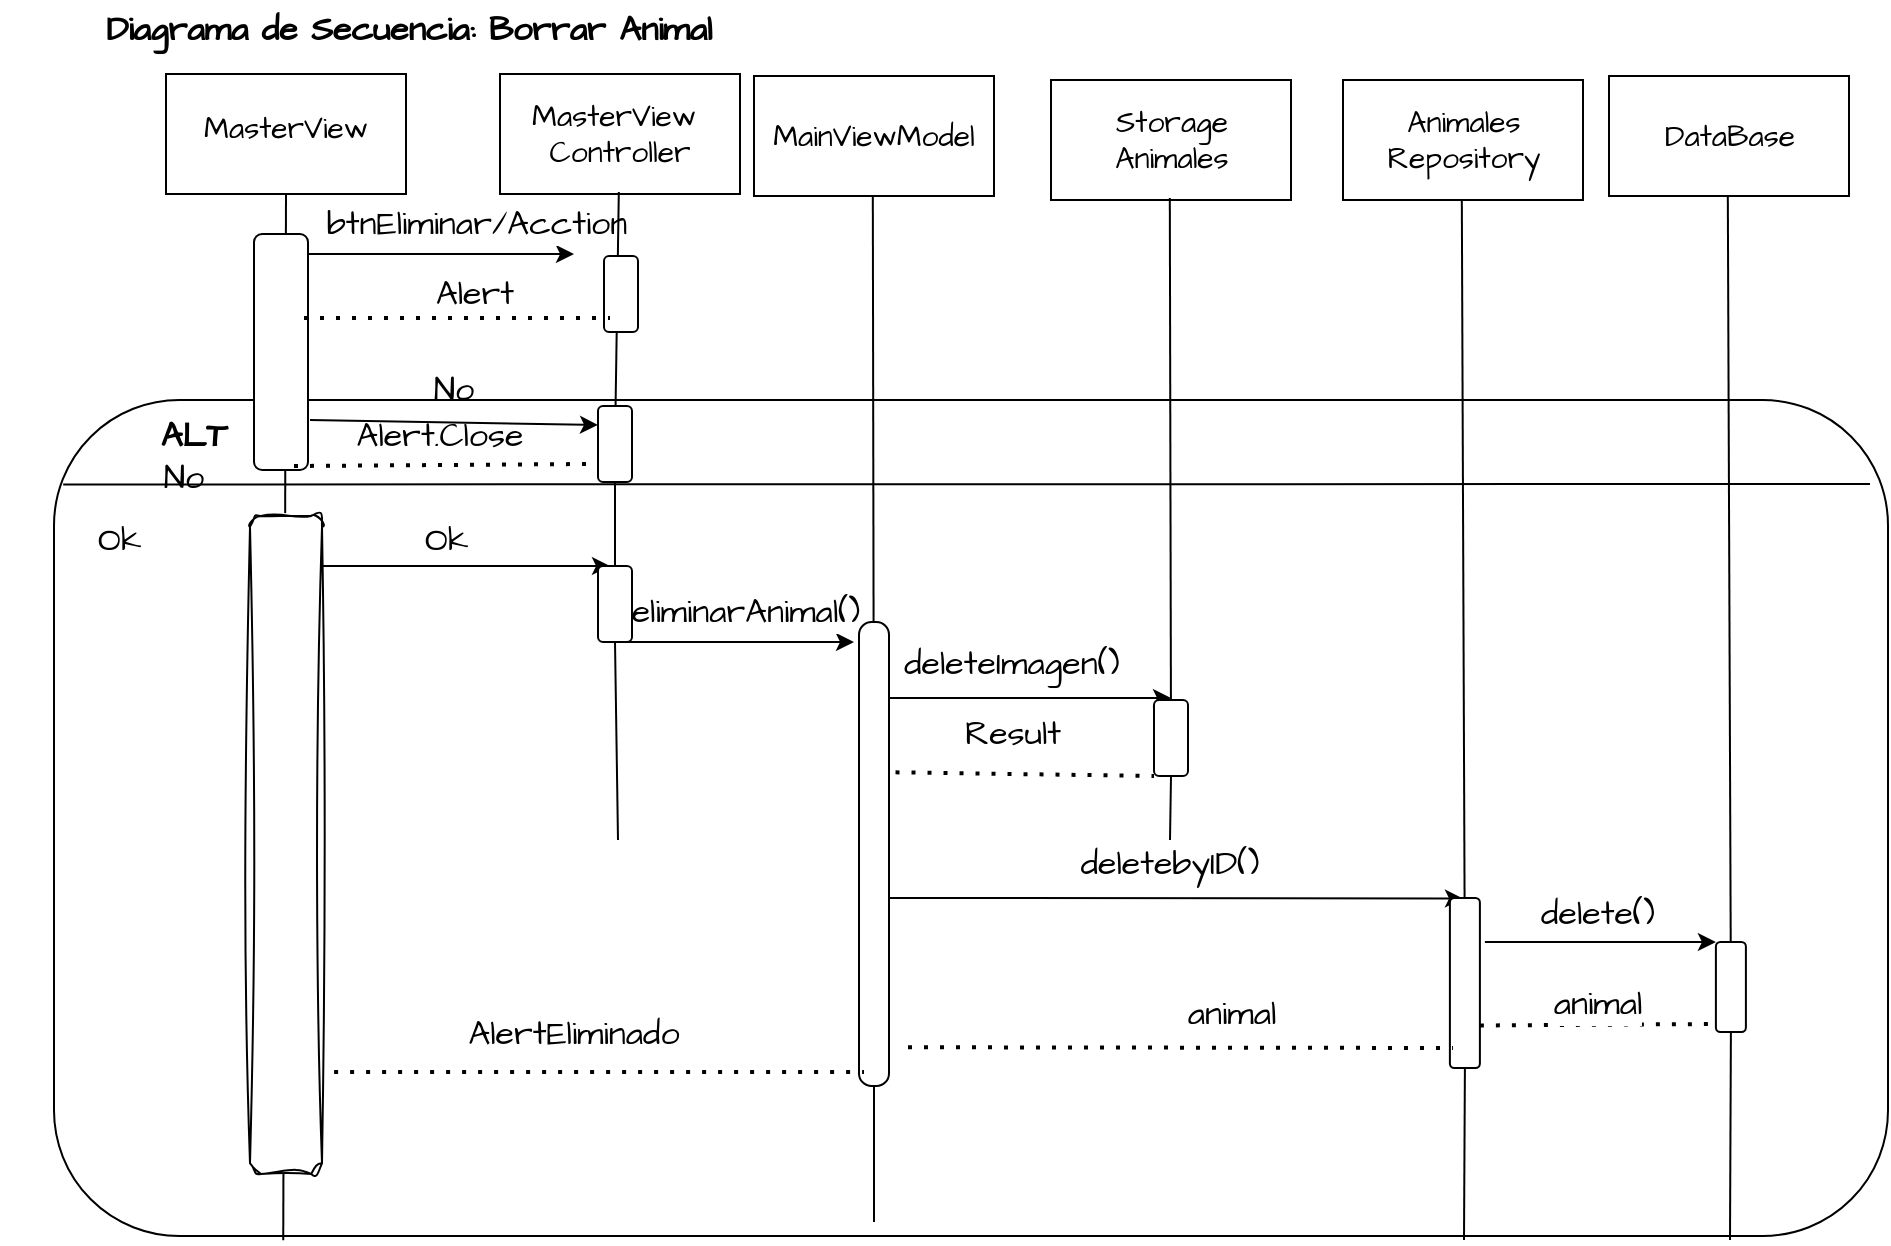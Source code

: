 <mxfile version="20.8.16" type="device"><diagram name="Página-1" id="iEvlkUuBJ5j8tvCeUPBR"><mxGraphModel dx="2480" dy="821" grid="0" gridSize="10" guides="1" tooltips="1" connect="1" arrows="1" fold="1" page="1" pageScale="1" pageWidth="1169" pageHeight="827" math="0" shadow="0"><root><mxCell id="0"/><mxCell id="1" parent="0"/><mxCell id="Ce-7Moy1NI2meAJlGpht-89" value="" style="rounded=1;whiteSpace=wrap;html=1;hachureGap=4;fontFamily=Architects Daughter;fontSource=https%3A%2F%2Ffonts.googleapis.com%2Fcss%3Ffamily%3DArchitects%2BDaughter;fontSize=17;shadow=0;labelBackgroundColor=default;" vertex="1" parent="1"><mxGeometry x="-13" y="203" width="917" height="418" as="geometry"/></mxCell><mxCell id="Ce-7Moy1NI2meAJlGpht-41" value="" style="rounded=0;whiteSpace=wrap;html=1;hachureGap=4;fontFamily=Architects Daughter;fontSource=https%3A%2F%2Ffonts.googleapis.com%2Fcss%3Ffamily%3DArchitects%2BDaughter;fontSize=15;shadow=0;labelBackgroundColor=default;" vertex="1" parent="1"><mxGeometry x="43" y="40" width="120" height="60" as="geometry"/></mxCell><mxCell id="Ce-7Moy1NI2meAJlGpht-42" value="" style="rounded=0;whiteSpace=wrap;html=1;hachureGap=4;fontFamily=Architects Daughter;fontSource=https%3A%2F%2Ffonts.googleapis.com%2Fcss%3Ffamily%3DArchitects%2BDaughter;fontSize=15;shadow=0;labelBackgroundColor=default;" vertex="1" parent="1"><mxGeometry x="210" y="40" width="120" height="60" as="geometry"/></mxCell><mxCell id="Ce-7Moy1NI2meAJlGpht-43" value="" style="rounded=0;whiteSpace=wrap;html=1;hachureGap=4;fontFamily=Architects Daughter;fontSource=https%3A%2F%2Ffonts.googleapis.com%2Fcss%3Ffamily%3DArchitects%2BDaughter;fontSize=15;shadow=0;labelBackgroundColor=default;" vertex="1" parent="1"><mxGeometry x="337" y="41" width="120" height="60" as="geometry"/></mxCell><mxCell id="Ce-7Moy1NI2meAJlGpht-46" value="MasterView" style="text;html=1;strokeColor=none;fillColor=none;align=center;verticalAlign=middle;whiteSpace=wrap;rounded=0;fontSize=15;fontFamily=Architects Daughter;shadow=0;labelBackgroundColor=default;" vertex="1" parent="1"><mxGeometry x="73" y="52" width="60" height="30" as="geometry"/></mxCell><mxCell id="Ce-7Moy1NI2meAJlGpht-47" value="MasterView&amp;nbsp;&lt;br&gt;Controller" style="text;html=1;strokeColor=none;fillColor=none;align=center;verticalAlign=middle;whiteSpace=wrap;rounded=0;fontSize=15;fontFamily=Architects Daughter;shadow=0;labelBackgroundColor=default;" vertex="1" parent="1"><mxGeometry x="240" y="55" width="60" height="30" as="geometry"/></mxCell><mxCell id="Ce-7Moy1NI2meAJlGpht-48" value="MainViewModel" style="text;html=1;strokeColor=none;fillColor=none;align=center;verticalAlign=middle;whiteSpace=wrap;rounded=0;fontSize=15;fontFamily=Architects Daughter;shadow=0;labelBackgroundColor=default;" vertex="1" parent="1"><mxGeometry x="367" y="56" width="60" height="30" as="geometry"/></mxCell><mxCell id="Ce-7Moy1NI2meAJlGpht-51" value="" style="endArrow=none;html=1;rounded=0;hachureGap=4;fontFamily=Architects Daughter;fontSource=https%3A%2F%2Ffonts.googleapis.com%2Fcss%3Ffamily%3DArchitects%2BDaughter;fontSize=15;entryX=0.5;entryY=1;entryDx=0;entryDy=0;shadow=0;labelBackgroundColor=default;exitX=0.125;exitY=1.005;exitDx=0;exitDy=0;exitPerimeter=0;" edge="1" parent="1" source="Ce-7Moy1NI2meAJlGpht-89" target="Ce-7Moy1NI2meAJlGpht-41"><mxGeometry width="50" height="50" relative="1" as="geometry"><mxPoint x="103" y="432" as="sourcePoint"/><mxPoint x="122" y="187" as="targetPoint"/></mxGeometry></mxCell><mxCell id="Ce-7Moy1NI2meAJlGpht-57" value="&lt;b&gt;&lt;font style=&quot;font-size: 17px;&quot;&gt;Diagrama de Secuencia: Borrar Animal&amp;nbsp;&lt;/font&gt;&lt;/b&gt;" style="text;html=1;strokeColor=none;fillColor=none;align=center;verticalAlign=middle;whiteSpace=wrap;rounded=0;fontSize=15;fontFamily=Architects Daughter;shadow=0;labelBackgroundColor=default;" vertex="1" parent="1"><mxGeometry x="-13" y="3" width="362" height="30" as="geometry"/></mxCell><mxCell id="Ce-7Moy1NI2meAJlGpht-58" value="" style="endArrow=classic;html=1;rounded=0;hachureGap=4;fontFamily=Architects Daughter;fontSource=https%3A%2F%2Ffonts.googleapis.com%2Fcss%3Ffamily%3DArchitects%2BDaughter;fontSize=17;shadow=0;labelBackgroundColor=default;" edge="1" parent="1"><mxGeometry width="50" height="50" relative="1" as="geometry"><mxPoint x="104" y="130" as="sourcePoint"/><mxPoint x="247" y="130" as="targetPoint"/></mxGeometry></mxCell><mxCell id="Ce-7Moy1NI2meAJlGpht-59" value="btnEliminar/Acction" style="text;html=1;strokeColor=none;fillColor=none;align=center;verticalAlign=middle;whiteSpace=wrap;rounded=0;fontSize=17;fontFamily=Architects Daughter;shadow=0;labelBackgroundColor=default;" vertex="1" parent="1"><mxGeometry x="157" y="100" width="83" height="30" as="geometry"/></mxCell><mxCell id="Ce-7Moy1NI2meAJlGpht-61" value="" style="endArrow=classic;html=1;rounded=0;hachureGap=4;fontFamily=Architects Daughter;fontSource=https%3A%2F%2Ffonts.googleapis.com%2Fcss%3Ffamily%3DArchitects%2BDaughter;fontSize=17;shadow=0;labelBackgroundColor=default;" edge="1" parent="1"><mxGeometry width="50" height="50" relative="1" as="geometry"><mxPoint x="262" y="324" as="sourcePoint"/><mxPoint x="387" y="324" as="targetPoint"/></mxGeometry></mxCell><mxCell id="Ce-7Moy1NI2meAJlGpht-62" value="Alert" style="text;html=1;strokeColor=none;fillColor=none;align=center;verticalAlign=middle;whiteSpace=wrap;rounded=0;fontSize=17;fontFamily=Architects Daughter;shadow=0;labelBackgroundColor=default;" vertex="1" parent="1"><mxGeometry x="155" y="135" width="85" height="30" as="geometry"/></mxCell><mxCell id="Ce-7Moy1NI2meAJlGpht-60" value="" style="rounded=1;whiteSpace=wrap;html=1;hachureGap=4;fontFamily=Architects Daughter;fontSource=https%3A%2F%2Ffonts.googleapis.com%2Fcss%3Ffamily%3DArchitects%2BDaughter;fontSize=17;shadow=0;labelBackgroundColor=default;" vertex="1" parent="1"><mxGeometry x="87" y="120" width="27" height="118" as="geometry"/></mxCell><mxCell id="Ce-7Moy1NI2meAJlGpht-52" value="" style="endArrow=none;html=1;rounded=0;hachureGap=4;fontFamily=Architects Daughter;fontSource=https%3A%2F%2Ffonts.googleapis.com%2Fcss%3Ffamily%3DArchitects%2BDaughter;fontSize=15;entryX=0.5;entryY=1;entryDx=0;entryDy=0;shadow=0;labelBackgroundColor=default;startArrow=none;" edge="1" parent="1" source="Ce-7Moy1NI2meAJlGpht-162"><mxGeometry width="50" height="50" relative="1" as="geometry"><mxPoint x="269" y="423" as="sourcePoint"/><mxPoint x="269.41" y="99" as="targetPoint"/></mxGeometry></mxCell><mxCell id="Ce-7Moy1NI2meAJlGpht-66" value="" style="rounded=1;whiteSpace=wrap;html=1;hachureGap=4;fontFamily=Architects Daughter;fontSource=https%3A%2F%2Ffonts.googleapis.com%2Fcss%3Ffamily%3DArchitects%2BDaughter;fontSize=17;shadow=0;labelBackgroundColor=default;" vertex="1" parent="1"><mxGeometry x="262" y="131" width="17" height="38" as="geometry"/></mxCell><mxCell id="Ce-7Moy1NI2meAJlGpht-53" value="" style="endArrow=none;html=1;rounded=0;hachureGap=4;fontFamily=Architects Daughter;fontSource=https%3A%2F%2Ffonts.googleapis.com%2Fcss%3Ffamily%3DArchitects%2BDaughter;fontSize=15;entryX=0.5;entryY=1;entryDx=0;entryDy=0;shadow=0;labelBackgroundColor=default;startArrow=none;" edge="1" parent="1" source="Ce-7Moy1NI2meAJlGpht-72"><mxGeometry width="50" height="50" relative="1" as="geometry"><mxPoint x="396" y="422" as="sourcePoint"/><mxPoint x="396.41" y="101" as="targetPoint"/></mxGeometry></mxCell><mxCell id="Ce-7Moy1NI2meAJlGpht-90" value="&lt;b&gt;ALT&lt;/b&gt;" style="text;html=1;strokeColor=none;fillColor=none;align=center;verticalAlign=middle;whiteSpace=wrap;rounded=0;fontSize=17;fontFamily=Architects Daughter;shadow=0;labelBackgroundColor=default;" vertex="1" parent="1"><mxGeometry x="27" y="206" width="60" height="30" as="geometry"/></mxCell><mxCell id="Ce-7Moy1NI2meAJlGpht-101" value="" style="rounded=0;whiteSpace=wrap;html=1;hachureGap=4;fontFamily=Architects Daughter;fontSource=https%3A%2F%2Ffonts.googleapis.com%2Fcss%3Ffamily%3DArchitects%2BDaughter;fontSize=15;shadow=0;labelBackgroundColor=default;" vertex="1" parent="1"><mxGeometry x="485.5" y="43" width="120" height="60" as="geometry"/></mxCell><mxCell id="Ce-7Moy1NI2meAJlGpht-102" value="" style="rounded=0;whiteSpace=wrap;html=1;hachureGap=4;fontFamily=Architects Daughter;fontSource=https%3A%2F%2Ffonts.googleapis.com%2Fcss%3Ffamily%3DArchitects%2BDaughter;fontSize=15;shadow=0;labelBackgroundColor=default;" vertex="1" parent="1"><mxGeometry x="631.5" y="43" width="120" height="60" as="geometry"/></mxCell><mxCell id="Ce-7Moy1NI2meAJlGpht-104" value="Storage&lt;br&gt;Animales" style="text;html=1;strokeColor=none;fillColor=none;align=center;verticalAlign=middle;whiteSpace=wrap;rounded=0;fontSize=15;fontFamily=Architects Daughter;shadow=0;labelBackgroundColor=default;" vertex="1" parent="1"><mxGeometry x="515.5" y="58" width="60" height="30" as="geometry"/></mxCell><mxCell id="Ce-7Moy1NI2meAJlGpht-105" value="Animales&lt;br&gt;Repository" style="text;html=1;strokeColor=none;fillColor=none;align=center;verticalAlign=middle;whiteSpace=wrap;rounded=0;fontSize=15;fontFamily=Architects Daughter;shadow=0;labelBackgroundColor=default;" vertex="1" parent="1"><mxGeometry x="661.5" y="58" width="60" height="30" as="geometry"/></mxCell><mxCell id="Ce-7Moy1NI2meAJlGpht-107" value="" style="endArrow=classic;html=1;rounded=0;hachureGap=4;fontFamily=Architects Daughter;fontSource=https%3A%2F%2Ffonts.googleapis.com%2Fcss%3Ffamily%3DArchitects%2BDaughter;fontSize=17;shadow=0;labelBackgroundColor=default;" edge="1" parent="1"><mxGeometry width="50" height="50" relative="1" as="geometry"><mxPoint x="402.5" y="352" as="sourcePoint"/><mxPoint x="545.5" y="352" as="targetPoint"/></mxGeometry></mxCell><mxCell id="Ce-7Moy1NI2meAJlGpht-108" value="deleteImagen()" style="text;html=1;strokeColor=none;fillColor=none;align=center;verticalAlign=middle;whiteSpace=wrap;rounded=0;fontSize=17;fontFamily=Architects Daughter;shadow=0;labelBackgroundColor=default;" vertex="1" parent="1"><mxGeometry x="423" y="320" width="86" height="30" as="geometry"/></mxCell><mxCell id="Ce-7Moy1NI2meAJlGpht-109" value="" style="endArrow=classic;html=1;rounded=0;hachureGap=4;fontFamily=Architects Daughter;fontSource=https%3A%2F%2Ffonts.googleapis.com%2Fcss%3Ffamily%3DArchitects%2BDaughter;fontSize=17;shadow=0;labelBackgroundColor=default;" edge="1" parent="1"><mxGeometry width="50" height="50" relative="1" as="geometry"><mxPoint x="404" y="452" as="sourcePoint"/><mxPoint x="691.5" y="452.25" as="targetPoint"/></mxGeometry></mxCell><mxCell id="Ce-7Moy1NI2meAJlGpht-110" value="deletebyID()" style="text;html=1;strokeColor=none;fillColor=none;align=center;verticalAlign=middle;whiteSpace=wrap;rounded=0;fontSize=17;fontFamily=Architects Daughter;shadow=0;labelBackgroundColor=default;" vertex="1" parent="1"><mxGeometry x="449" y="420" width="192" height="30" as="geometry"/></mxCell><mxCell id="Ce-7Moy1NI2meAJlGpht-112" value="" style="endArrow=none;html=1;rounded=0;hachureGap=4;fontFamily=Architects Daughter;fontSource=https%3A%2F%2Ffonts.googleapis.com%2Fcss%3Ffamily%3DArchitects%2BDaughter;fontSize=15;entryX=0.5;entryY=1;entryDx=0;entryDy=0;shadow=0;labelBackgroundColor=default;startArrow=none;" edge="1" parent="1" source="Ce-7Moy1NI2meAJlGpht-113"><mxGeometry width="50" height="50" relative="1" as="geometry"><mxPoint x="544.5" y="464" as="sourcePoint"/><mxPoint x="544.91" y="102" as="targetPoint"/></mxGeometry></mxCell><mxCell id="Ce-7Moy1NI2meAJlGpht-114" value="" style="endArrow=none;html=1;rounded=0;hachureGap=4;fontFamily=Architects Daughter;fontSource=https%3A%2F%2Ffonts.googleapis.com%2Fcss%3Ffamily%3DArchitects%2BDaughter;fontSize=15;entryX=0.5;entryY=1;entryDx=0;entryDy=0;startArrow=none;shadow=0;labelBackgroundColor=default;" edge="1" parent="1" source="Ce-7Moy1NI2meAJlGpht-115"><mxGeometry width="50" height="50" relative="1" as="geometry"><mxPoint x="690.91" y="736.0" as="sourcePoint"/><mxPoint x="690.91" y="103" as="targetPoint"/></mxGeometry></mxCell><mxCell id="Ce-7Moy1NI2meAJlGpht-116" value="No" style="text;html=1;strokeColor=none;fillColor=none;align=center;verticalAlign=middle;whiteSpace=wrap;rounded=0;fontSize=17;fontFamily=Architects Daughter;shadow=0;labelBackgroundColor=default;" vertex="1" parent="1"><mxGeometry x="-3" y="236" width="110" height="11" as="geometry"/></mxCell><mxCell id="Ce-7Moy1NI2meAJlGpht-118" value="" style="endArrow=none;html=1;rounded=0;hachureGap=4;fontFamily=Architects Daughter;fontSource=https%3A%2F%2Ffonts.googleapis.com%2Fcss%3Ffamily%3DArchitects%2BDaughter;fontSize=17;exitX=0.005;exitY=0.101;exitDx=0;exitDy=0;exitPerimeter=0;shadow=0;labelBackgroundColor=default;" edge="1" parent="1" source="Ce-7Moy1NI2meAJlGpht-89"><mxGeometry width="50" height="50" relative="1" as="geometry"><mxPoint x="-2.425" y="344.914" as="sourcePoint"/><mxPoint x="895" y="245" as="targetPoint"/></mxGeometry></mxCell><mxCell id="Ce-7Moy1NI2meAJlGpht-117" value="&amp;nbsp;Ok" style="text;html=1;strokeColor=none;fillColor=none;align=center;verticalAlign=middle;whiteSpace=wrap;rounded=0;fontSize=17;fontFamily=Architects Daughter;shadow=0;labelBackgroundColor=default;" vertex="1" parent="1"><mxGeometry x="-40" y="259" width="113" height="27" as="geometry"/></mxCell><mxCell id="Ce-7Moy1NI2meAJlGpht-120" value="eliminarAnimal()" style="text;html=1;strokeColor=none;fillColor=none;align=center;verticalAlign=middle;whiteSpace=wrap;rounded=0;fontSize=17;fontFamily=Architects Daughter;shadow=0;labelBackgroundColor=default;" vertex="1" parent="1"><mxGeometry x="282" y="300" width="102" height="17" as="geometry"/></mxCell><mxCell id="Ce-7Moy1NI2meAJlGpht-122" value="" style="rounded=0;whiteSpace=wrap;html=1;hachureGap=4;fontFamily=Architects Daughter;fontSource=https%3A%2F%2Ffonts.googleapis.com%2Fcss%3Ffamily%3DArchitects%2BDaughter;fontSize=15;shadow=0;labelBackgroundColor=default;" vertex="1" parent="1"><mxGeometry x="764.5" y="41" width="120" height="60" as="geometry"/></mxCell><mxCell id="Ce-7Moy1NI2meAJlGpht-123" value="DataBase" style="text;html=1;strokeColor=none;fillColor=none;align=center;verticalAlign=middle;whiteSpace=wrap;rounded=0;fontSize=15;fontFamily=Architects Daughter;shadow=0;labelBackgroundColor=default;" vertex="1" parent="1"><mxGeometry x="794.5" y="56" width="60" height="30" as="geometry"/></mxCell><mxCell id="Ce-7Moy1NI2meAJlGpht-124" value="" style="endArrow=none;html=1;rounded=0;hachureGap=4;fontFamily=Architects Daughter;fontSource=https%3A%2F%2Ffonts.googleapis.com%2Fcss%3Ffamily%3DArchitects%2BDaughter;fontSize=15;entryX=0.5;entryY=1;entryDx=0;entryDy=0;startArrow=none;shadow=0;labelBackgroundColor=default;" edge="1" parent="1" source="Ce-7Moy1NI2meAJlGpht-125"><mxGeometry width="50" height="50" relative="1" as="geometry"><mxPoint x="823.91" y="734.0" as="sourcePoint"/><mxPoint x="823.91" y="101" as="targetPoint"/></mxGeometry></mxCell><mxCell id="Ce-7Moy1NI2meAJlGpht-127" value="" style="endArrow=none;dashed=1;html=1;dashPattern=1 3;strokeWidth=2;rounded=0;hachureGap=4;fontFamily=Architects Daughter;fontSource=https%3A%2F%2Ffonts.googleapis.com%2Fcss%3Ffamily%3DArchitects%2BDaughter;fontSize=17;exitX=1.158;exitY=0.193;exitDx=0;exitDy=0;exitPerimeter=0;shadow=0;labelBackgroundColor=default;" edge="1" parent="1"><mxGeometry width="50" height="50" relative="1" as="geometry"><mxPoint x="407.766" y="389.163" as="sourcePoint"/><mxPoint x="537" y="391" as="targetPoint"/></mxGeometry></mxCell><mxCell id="Ce-7Moy1NI2meAJlGpht-128" value="Result" style="text;html=1;strokeColor=none;fillColor=none;align=center;verticalAlign=middle;whiteSpace=wrap;rounded=0;fontSize=17;fontFamily=Architects Daughter;shadow=0;labelBackgroundColor=default;" vertex="1" parent="1"><mxGeometry x="423" y="350" width="87" height="40" as="geometry"/></mxCell><mxCell id="Ce-7Moy1NI2meAJlGpht-145" value="" style="endArrow=none;html=1;rounded=0;hachureGap=4;fontFamily=Architects Daughter;fontSource=https%3A%2F%2Ffonts.googleapis.com%2Fcss%3Ffamily%3DArchitects%2BDaughter;fontSize=15;entryX=0.5;entryY=1;entryDx=0;entryDy=0;shadow=0;labelBackgroundColor=default;" edge="1" parent="1" target="Ce-7Moy1NI2meAJlGpht-115"><mxGeometry width="50" height="50" relative="1" as="geometry"><mxPoint x="692" y="623" as="sourcePoint"/><mxPoint x="690.91" y="103" as="targetPoint"/></mxGeometry></mxCell><mxCell id="Ce-7Moy1NI2meAJlGpht-115" value="" style="rounded=1;whiteSpace=wrap;html=1;hachureGap=4;fontFamily=Architects Daughter;fontSource=https%3A%2F%2Ffonts.googleapis.com%2Fcss%3Ffamily%3DArchitects%2BDaughter;fontSize=17;shadow=0;labelBackgroundColor=default;" vertex="1" parent="1"><mxGeometry x="684.95" y="452" width="15" height="85" as="geometry"/></mxCell><mxCell id="Ce-7Moy1NI2meAJlGpht-146" value="" style="endArrow=none;html=1;rounded=0;hachureGap=4;fontFamily=Architects Daughter;fontSource=https%3A%2F%2Ffonts.googleapis.com%2Fcss%3Ffamily%3DArchitects%2BDaughter;fontSize=15;entryX=0.5;entryY=1;entryDx=0;entryDy=0;shadow=0;labelBackgroundColor=default;" edge="1" parent="1" target="Ce-7Moy1NI2meAJlGpht-125"><mxGeometry width="50" height="50" relative="1" as="geometry"><mxPoint x="825" y="623" as="sourcePoint"/><mxPoint x="823.91" y="101" as="targetPoint"/></mxGeometry></mxCell><mxCell id="Ce-7Moy1NI2meAJlGpht-125" value="" style="rounded=1;whiteSpace=wrap;html=1;hachureGap=4;fontFamily=Architects Daughter;fontSource=https%3A%2F%2Ffonts.googleapis.com%2Fcss%3Ffamily%3DArchitects%2BDaughter;fontSize=17;shadow=0;labelBackgroundColor=default;" vertex="1" parent="1"><mxGeometry x="817.95" y="474" width="15" height="45" as="geometry"/></mxCell><mxCell id="Ce-7Moy1NI2meAJlGpht-147" value="" style="endArrow=classic;html=1;rounded=0;hachureGap=4;fontFamily=Architects Daughter;fontSource=https%3A%2F%2Ffonts.googleapis.com%2Fcss%3Ffamily%3DArchitects%2BDaughter;fontSize=17;entryX=0;entryY=0;entryDx=0;entryDy=0;shadow=0;labelBackgroundColor=default;" edge="1" parent="1" target="Ce-7Moy1NI2meAJlGpht-125"><mxGeometry width="50" height="50" relative="1" as="geometry"><mxPoint x="702.45" y="474" as="sourcePoint"/><mxPoint x="752.45" y="428" as="targetPoint"/></mxGeometry></mxCell><mxCell id="Ce-7Moy1NI2meAJlGpht-148" value="" style="endArrow=none;dashed=1;html=1;dashPattern=1 3;strokeWidth=2;rounded=0;hachureGap=4;fontFamily=Architects Daughter;fontSource=https%3A%2F%2Ffonts.googleapis.com%2Fcss%3Ffamily%3DArchitects%2BDaughter;fontSize=17;exitX=1;exitY=0.75;exitDx=0;exitDy=0;shadow=0;labelBackgroundColor=default;" edge="1" parent="1" source="Ce-7Moy1NI2meAJlGpht-115"><mxGeometry width="50" height="50" relative="1" as="geometry"><mxPoint x="766.45" y="565" as="sourcePoint"/><mxPoint x="816.45" y="515" as="targetPoint"/></mxGeometry></mxCell><mxCell id="Ce-7Moy1NI2meAJlGpht-149" value="" style="endArrow=none;dashed=1;html=1;dashPattern=1 3;strokeWidth=2;rounded=0;hachureGap=4;fontFamily=Architects Daughter;fontSource=https%3A%2F%2Ffonts.googleapis.com%2Fcss%3Ffamily%3DArchitects%2BDaughter;fontSize=17;exitX=1.076;exitY=0.93;exitDx=0;exitDy=0;exitPerimeter=0;shadow=0;labelBackgroundColor=default;" edge="1" parent="1"><mxGeometry width="50" height="50" relative="1" as="geometry"><mxPoint x="414.002" y="526.63" as="sourcePoint"/><mxPoint x="686.45" y="527" as="targetPoint"/></mxGeometry></mxCell><mxCell id="Ce-7Moy1NI2meAJlGpht-152" value="delete()" style="text;html=1;strokeColor=none;fillColor=none;align=center;verticalAlign=middle;whiteSpace=wrap;rounded=0;fontSize=17;fontFamily=Architects Daughter;shadow=0;labelBackgroundColor=default;" vertex="1" parent="1"><mxGeometry x="729.45" y="445" width="60" height="30" as="geometry"/></mxCell><mxCell id="Ce-7Moy1NI2meAJlGpht-153" value="animal" style="text;html=1;strokeColor=none;fillColor=none;align=center;verticalAlign=middle;whiteSpace=wrap;rounded=0;fontSize=17;fontFamily=Architects Daughter;shadow=0;labelBackgroundColor=default;" vertex="1" parent="1"><mxGeometry x="729.45" y="490" width="60" height="30" as="geometry"/></mxCell><mxCell id="Ce-7Moy1NI2meAJlGpht-155" value="animal" style="text;html=1;strokeColor=none;fillColor=none;align=center;verticalAlign=middle;whiteSpace=wrap;rounded=0;fontSize=17;fontFamily=Architects Daughter;shadow=0;labelBackgroundColor=default;" vertex="1" parent="1"><mxGeometry x="546.45" y="495" width="60" height="30" as="geometry"/></mxCell><mxCell id="Ce-7Moy1NI2meAJlGpht-158" value="" style="endArrow=none;dashed=1;html=1;dashPattern=1 3;strokeWidth=2;rounded=0;shadow=0;labelBackgroundColor=#e6d1d1;sketch=0;hachureGap=4;jiggle=2;curveFitting=1;fontFamily=Architects Daughter;fontSource=https%3A%2F%2Ffonts.googleapis.com%2Fcss%3Ffamily%3DArchitects%2BDaughter;fontSize=17;" edge="1" parent="1"><mxGeometry width="50" height="50" relative="1" as="geometry"><mxPoint x="112" y="162" as="sourcePoint"/><mxPoint x="265" y="162" as="targetPoint"/></mxGeometry></mxCell><mxCell id="Ce-7Moy1NI2meAJlGpht-161" value="" style="rounded=1;whiteSpace=wrap;html=1;shadow=0;labelBackgroundColor=#e6d1d1;sketch=1;hachureGap=4;jiggle=2;curveFitting=1;fontFamily=Architects Daughter;fontSource=https%3A%2F%2Ffonts.googleapis.com%2Fcss%3Ffamily%3DArchitects%2BDaughter;fontSize=17;" vertex="1" parent="1"><mxGeometry x="85" y="261" width="36" height="329" as="geometry"/></mxCell><mxCell id="Ce-7Moy1NI2meAJlGpht-163" value="" style="endArrow=none;html=1;rounded=0;hachureGap=4;fontFamily=Architects Daughter;fontSource=https%3A%2F%2Ffonts.googleapis.com%2Fcss%3Ffamily%3DArchitects%2BDaughter;fontSize=15;entryX=0.5;entryY=1;entryDx=0;entryDy=0;shadow=0;labelBackgroundColor=default;startArrow=none;" edge="1" parent="1" source="Ce-7Moy1NI2meAJlGpht-169" target="Ce-7Moy1NI2meAJlGpht-162"><mxGeometry width="50" height="50" relative="1" as="geometry"><mxPoint x="269" y="423.0" as="sourcePoint"/><mxPoint x="269.41" y="99" as="targetPoint"/></mxGeometry></mxCell><mxCell id="Ce-7Moy1NI2meAJlGpht-162" value="" style="rounded=1;whiteSpace=wrap;html=1;hachureGap=4;fontFamily=Architects Daughter;fontSource=https%3A%2F%2Ffonts.googleapis.com%2Fcss%3Ffamily%3DArchitects%2BDaughter;fontSize=17;shadow=0;labelBackgroundColor=default;" vertex="1" parent="1"><mxGeometry x="259" y="206" width="17" height="38" as="geometry"/></mxCell><mxCell id="Ce-7Moy1NI2meAJlGpht-164" value="" style="endArrow=classic;html=1;rounded=0;shadow=0;labelBackgroundColor=#e6d1d1;sketch=0;hachureGap=4;jiggle=2;curveFitting=1;fontFamily=Architects Daughter;fontSource=https%3A%2F%2Ffonts.googleapis.com%2Fcss%3Ffamily%3DArchitects%2BDaughter;fontSize=17;entryX=0;entryY=0.25;entryDx=0;entryDy=0;" edge="1" parent="1" target="Ce-7Moy1NI2meAJlGpht-162"><mxGeometry width="50" height="50" relative="1" as="geometry"><mxPoint x="115" y="213" as="sourcePoint"/><mxPoint x="165" y="163" as="targetPoint"/></mxGeometry></mxCell><mxCell id="Ce-7Moy1NI2meAJlGpht-165" value="No" style="text;html=1;strokeColor=none;fillColor=none;align=center;verticalAlign=middle;whiteSpace=wrap;rounded=0;fontSize=17;fontFamily=Architects Daughter;" vertex="1" parent="1"><mxGeometry x="157" y="183" width="60" height="30" as="geometry"/></mxCell><mxCell id="Ce-7Moy1NI2meAJlGpht-166" value="" style="endArrow=none;dashed=1;html=1;dashPattern=1 3;strokeWidth=2;rounded=0;shadow=0;labelBackgroundColor=#e6d1d1;sketch=0;hachureGap=4;jiggle=2;curveFitting=1;fontFamily=Architects Daughter;fontSource=https%3A%2F%2Ffonts.googleapis.com%2Fcss%3Ffamily%3DArchitects%2BDaughter;fontSize=17;exitX=1;exitY=0;exitDx=0;exitDy=0;" edge="1" parent="1" source="Ce-7Moy1NI2meAJlGpht-116"><mxGeometry width="50" height="50" relative="1" as="geometry"><mxPoint x="211" y="285" as="sourcePoint"/><mxPoint x="254" y="235" as="targetPoint"/></mxGeometry></mxCell><mxCell id="Ce-7Moy1NI2meAJlGpht-167" value="Alert.Close" style="text;html=1;strokeColor=none;fillColor=none;align=center;verticalAlign=middle;whiteSpace=wrap;rounded=0;fontSize=17;fontFamily=Architects Daughter;" vertex="1" parent="1"><mxGeometry x="150" y="206" width="60" height="30" as="geometry"/></mxCell><mxCell id="Ce-7Moy1NI2meAJlGpht-168" value="" style="endArrow=classic;html=1;rounded=0;shadow=0;labelBackgroundColor=#e6d1d1;sketch=0;hachureGap=4;jiggle=2;curveFitting=1;fontFamily=Architects Daughter;fontSource=https%3A%2F%2Ffonts.googleapis.com%2Fcss%3Ffamily%3DArchitects%2BDaughter;fontSize=17;" edge="1" parent="1"><mxGeometry width="50" height="50" relative="1" as="geometry"><mxPoint x="121" y="286" as="sourcePoint"/><mxPoint x="265" y="286" as="targetPoint"/></mxGeometry></mxCell><mxCell id="Ce-7Moy1NI2meAJlGpht-170" value="" style="endArrow=none;html=1;rounded=0;hachureGap=4;fontFamily=Architects Daughter;fontSource=https%3A%2F%2Ffonts.googleapis.com%2Fcss%3Ffamily%3DArchitects%2BDaughter;fontSize=15;entryX=0.5;entryY=1;entryDx=0;entryDy=0;shadow=0;labelBackgroundColor=default;" edge="1" parent="1" target="Ce-7Moy1NI2meAJlGpht-169"><mxGeometry width="50" height="50" relative="1" as="geometry"><mxPoint x="269" y="423.0" as="sourcePoint"/><mxPoint x="267.5" y="244" as="targetPoint"/></mxGeometry></mxCell><mxCell id="Ce-7Moy1NI2meAJlGpht-169" value="" style="rounded=1;whiteSpace=wrap;html=1;hachureGap=4;fontFamily=Architects Daughter;fontSource=https%3A%2F%2Ffonts.googleapis.com%2Fcss%3Ffamily%3DArchitects%2BDaughter;fontSize=17;shadow=0;labelBackgroundColor=default;" vertex="1" parent="1"><mxGeometry x="259" y="286" width="17" height="38" as="geometry"/></mxCell><mxCell id="Ce-7Moy1NI2meAJlGpht-171" value="&amp;nbsp;Ok" style="text;html=1;strokeColor=none;fillColor=none;align=center;verticalAlign=middle;whiteSpace=wrap;rounded=0;fontSize=17;fontFamily=Architects Daughter;shadow=0;labelBackgroundColor=default;" vertex="1" parent="1"><mxGeometry x="121" y="262.5" width="118" height="21.5" as="geometry"/></mxCell><mxCell id="Ce-7Moy1NI2meAJlGpht-174" value="" style="endArrow=none;html=1;rounded=0;hachureGap=4;fontFamily=Architects Daughter;fontSource=https%3A%2F%2Ffonts.googleapis.com%2Fcss%3Ffamily%3DArchitects%2BDaughter;fontSize=15;entryX=0.5;entryY=1;entryDx=0;entryDy=0;shadow=0;labelBackgroundColor=default;" edge="1" parent="1" target="Ce-7Moy1NI2meAJlGpht-72"><mxGeometry width="50" height="50" relative="1" as="geometry"><mxPoint x="397" y="614" as="sourcePoint"/><mxPoint x="396.41" y="101" as="targetPoint"/></mxGeometry></mxCell><mxCell id="Ce-7Moy1NI2meAJlGpht-72" value="" style="rounded=1;whiteSpace=wrap;html=1;hachureGap=4;fontFamily=Architects Daughter;fontSource=https%3A%2F%2Ffonts.googleapis.com%2Fcss%3Ffamily%3DArchitects%2BDaughter;fontSize=17;shadow=0;labelBackgroundColor=default;arcSize=42;" vertex="1" parent="1"><mxGeometry x="389.5" y="314" width="15" height="232" as="geometry"/></mxCell><mxCell id="Ce-7Moy1NI2meAJlGpht-179" value="" style="endArrow=none;html=1;rounded=0;hachureGap=4;fontFamily=Architects Daughter;fontSource=https%3A%2F%2Ffonts.googleapis.com%2Fcss%3Ffamily%3DArchitects%2BDaughter;fontSize=15;entryX=0.5;entryY=1;entryDx=0;entryDy=0;shadow=0;labelBackgroundColor=default;" edge="1" parent="1" target="Ce-7Moy1NI2meAJlGpht-113"><mxGeometry width="50" height="50" relative="1" as="geometry"><mxPoint x="545" y="423" as="sourcePoint"/><mxPoint x="544.91" y="102" as="targetPoint"/></mxGeometry></mxCell><mxCell id="Ce-7Moy1NI2meAJlGpht-113" value="" style="rounded=1;whiteSpace=wrap;html=1;hachureGap=4;fontFamily=Architects Daughter;fontSource=https%3A%2F%2Ffonts.googleapis.com%2Fcss%3Ffamily%3DArchitects%2BDaughter;fontSize=17;shadow=0;labelBackgroundColor=default;" vertex="1" parent="1"><mxGeometry x="537" y="353" width="17" height="38" as="geometry"/></mxCell><mxCell id="Ce-7Moy1NI2meAJlGpht-181" value="" style="endArrow=none;dashed=1;html=1;dashPattern=1 3;strokeWidth=2;rounded=0;shadow=0;labelBackgroundColor=#e6d1d1;sketch=0;hachureGap=4;jiggle=2;curveFitting=1;fontFamily=Architects Daughter;fontSource=https%3A%2F%2Ffonts.googleapis.com%2Fcss%3Ffamily%3DArchitects%2BDaughter;fontSize=17;exitX=1.168;exitY=0.845;exitDx=0;exitDy=0;exitPerimeter=0;" edge="1" parent="1" source="Ce-7Moy1NI2meAJlGpht-161"><mxGeometry width="50" height="50" relative="1" as="geometry"><mxPoint x="342" y="589" as="sourcePoint"/><mxPoint x="392" y="539" as="targetPoint"/></mxGeometry></mxCell><mxCell id="Ce-7Moy1NI2meAJlGpht-183" value="AlertEliminado" style="text;html=1;strokeColor=none;fillColor=none;align=center;verticalAlign=middle;whiteSpace=wrap;rounded=0;fontSize=17;fontFamily=Architects Daughter;shadow=0;labelBackgroundColor=default;" vertex="1" parent="1"><mxGeometry x="189" y="505" width="116" height="30" as="geometry"/></mxCell></root></mxGraphModel></diagram></mxfile>
